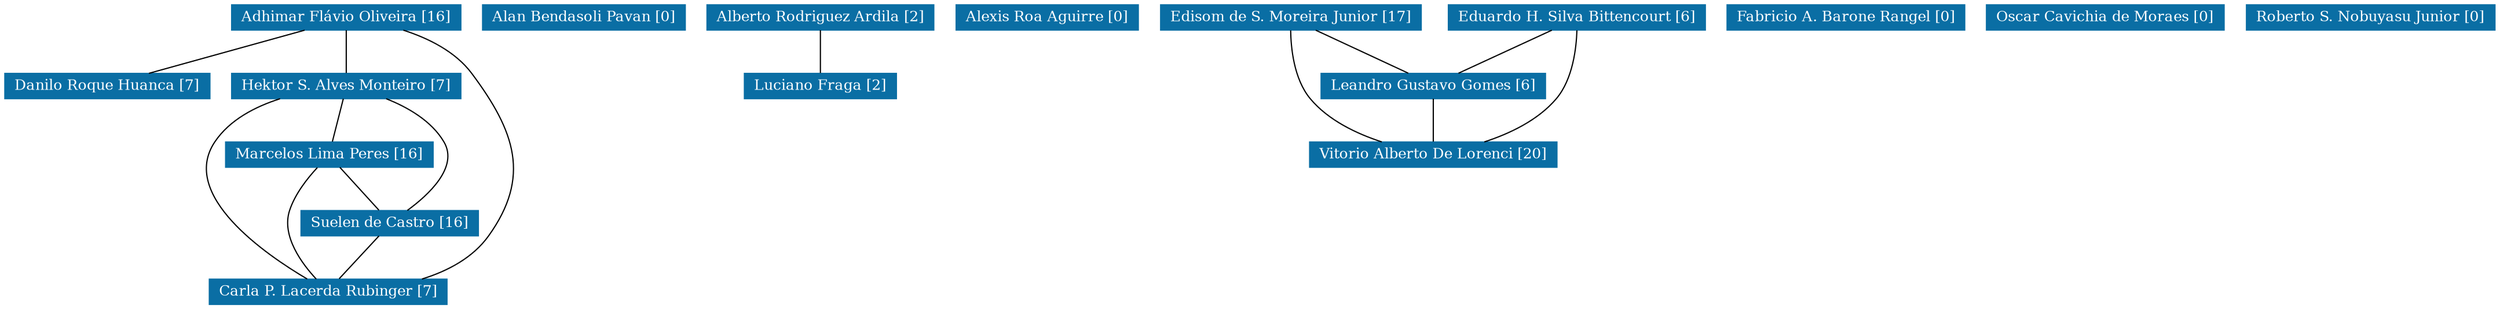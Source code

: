 strict graph grafo1 {
	graph [bb="0,0,1717,249",
		id=grafo1,
		overlap=False
	];
	node [fontsize=12,
		label="\N",
		shape=rectangle,
		style=filled
	];
	0	 [URL="membro-1031795555698099.html",
		color="#0A6EA4",
		fontcolor="#FFFFFF",
		height=0.29167,
		label="Adhimar Flávio Oliveira [16]",
		pos="234.5,238.5",
		width=2.1389];
	4	 [URL="membro-8697679642900908.html",
		color="#0A6EA4",
		fontcolor="#FFFFFF",
		height=0.29167,
		label="Danilo Roque Huanca [7]",
		pos="69.5,181.5",
		width=1.9306];
	0 -- 4	 [pos="203.85,227.91 174.21,217.67 129.57,202.25 99.984,192.03"];
	8	 [URL="membro-2145668168587564.html",
		color="#0A6EA4",
		fontcolor="#FFFFFF",
		height=0.29167,
		label="Hektor S. Alves Monteiro [7]",
		pos="234.5,181.5",
		width=2.1528];
	0 -- 8	 [pos="234.5,227.78 234.5,217.59 234.5,202.35 234.5,192.17"];
	15	 [URL="membro-5158730912554506.html",
		color="#0A6EA4",
		fontcolor="#FFFFFF",
		height=0.29167,
		label="Carla P. Lacerda Rubinger [7]",
		pos="223.5,10.5",
		width=2.1944];
	0 -- 15	 [pos="270,227.99 288.01,220.79 308.56,209.34 320.5,192 354.74,142.28 369.02,107.21 335.5,57 323.4,38.877 302.78,27.807 282.5,21.05"];
	8 -- 15	 [pos="190.42,170.91 171.64,163.98 151.55,152.79 140.5,135 113.78,91.966 175.92,42.255 207.06,21.008"];
	11	 [URL="membro-0335350966509134.html",
		color="#0A6EA4",
		fontcolor="#FFFFFF",
		height=0.29167,
		label="Marcelos Lima Peres [16]",
		pos="219.5,124.5",
		width=1.9306];
	8 -- 11	 [pos="231.68,170.78 229,160.59 224.99,145.35 222.31,135.17"];
	13	 [URL="membro-9126744461400749.html",
		color="#0A6EA4",
		fontcolor="#FFFFFF",
		height=0.29167,
		label="Suelen de Castro [16]",
		pos="267.5,67.5",
		width=1.6528];
	8 -- 13	 [pos="258.19,170.96 272.41,163.24 289.29,151.26 297.5,135 307.44,115.31 290.48,91.607 278.28,78.173"];
	11 -- 15	 [pos="212.26,113.62 204.34,100.36 193.41,77.232 198.5,57 201.81,43.845 209.65,30.359 215.67,21.321"];
	11 -- 13	 [pos="228.53,113.78 237.11,103.59 249.94,88.348 258.51,78.173"];
	13 -- 15	 [pos="259.22,56.779 251.36,46.588 239.59,31.348 231.74,21.173"];
	1	 [URL="membro-8154959660506192.html",
		color="#0A6EA4",
		fontcolor="#FFFFFF",
		height=0.29167,
		label="Alan Bendasoli Pavan [0]",
		pos="399.5,238.5",
		width=1.9306];
	2	 [URL="membro-7982796939759440.html",
		color="#0A6EA4",
		fontcolor="#FFFFFF",
		height=0.29167,
		label="Alberto Rodriguez Ardila [2]",
		pos="564.5,238.5",
		width=2.1528];
	10	 [URL="membro-6549869827105994.html",
		color="#0A6EA4",
		fontcolor="#FFFFFF",
		height=0.29167,
		label="Luciano Fraga [2]",
		pos="564.5,181.5",
		width=1.4167];
	2 -- 10	 [pos="564.5,227.78 564.5,217.59 564.5,202.35 564.5,192.17"];
	3	 [URL="membro-3842382209626823.html",
		color="#0A6EA4",
		fontcolor="#FFFFFF",
		height=0.29167,
		label="Alexis Roa Aguirre [0]",
		pos="722.5,238.5",
		width=1.7361];
	5	 [URL="membro-7966592529955054.html",
		color="#0A6EA4",
		fontcolor="#FFFFFF",
		height=0.29167,
		label="Edisom de S. Moreira Junior [17]",
		pos="890.5,238.5",
		width=2.4306];
	9	 [URL="membro-4666057965864411.html",
		color="#0A6EA4",
		fontcolor="#FFFFFF",
		height=0.29167,
		label="Leandro Gustavo Gomes [6]",
		pos="990.5,181.5",
		width=2.1111];
	5 -- 9	 [pos="909.31,227.78 927.19,217.59 953.92,202.35 971.78,192.17"];
	14	 [URL="membro-1361400129993392.html",
		color="#0A6EA4",
		fontcolor="#FFFFFF",
		height=0.29167,
		label="Vitorio Alberto De Lorenci [20]",
		pos="990.5,124.5",
		width=2.3611];
	5 -- 14	 [pos="890.26,227.79 890.48,213.46 892.81,187.89 905.5,171 918.33,153.92 939.35,142.34 957.28,135.01"];
	9 -- 14	 [pos="990.5,170.78 990.5,160.59 990.5,145.35 990.5,135.17"];
	6	 [URL="membro-9213789315416977.html",
		color="#0A6EA4",
		fontcolor="#FFFFFF",
		height=0.29167,
		label="Eduardo H. Silva Bittencourt [6]",
		pos="1090.5,238.5",
		width=2.3889];
	6 -- 9	 [pos="1071.7,227.78 1053.8,217.59 1027.1,202.35 1009.2,192.17"];
	6 -- 14	 [pos="1090.7,227.79 1090.5,213.46 1088.2,187.89 1075.5,171 1062.7,153.92 1041.6,142.34 1023.7,135.01"];
	7	 [URL="membro-2436691587435689.html",
		color="#0A6EA4",
		fontcolor="#FFFFFF",
		height=0.29167,
		label="Fabricio A. Barone Rangel [0]",
		pos="1275.5,238.5",
		width=2.2361];
	12	 [URL="membro-0422047938601624.html",
		color="#0A6EA4",
		fontcolor="#FFFFFF",
		height=0.29167,
		label="Oscar Cavichia de Moraes [0]",
		pos="1453.5,238.5",
		width=2.1944];
	16	 [URL="membro-6458988217441388.html",
		color="#0A6EA4",
		fontcolor="#FFFFFF",
		height=0.29167,
		label="Roberto S. Nobuyasu Junior [0]",
		pos="1633.5,238.5",
		width=2.3194];
}
